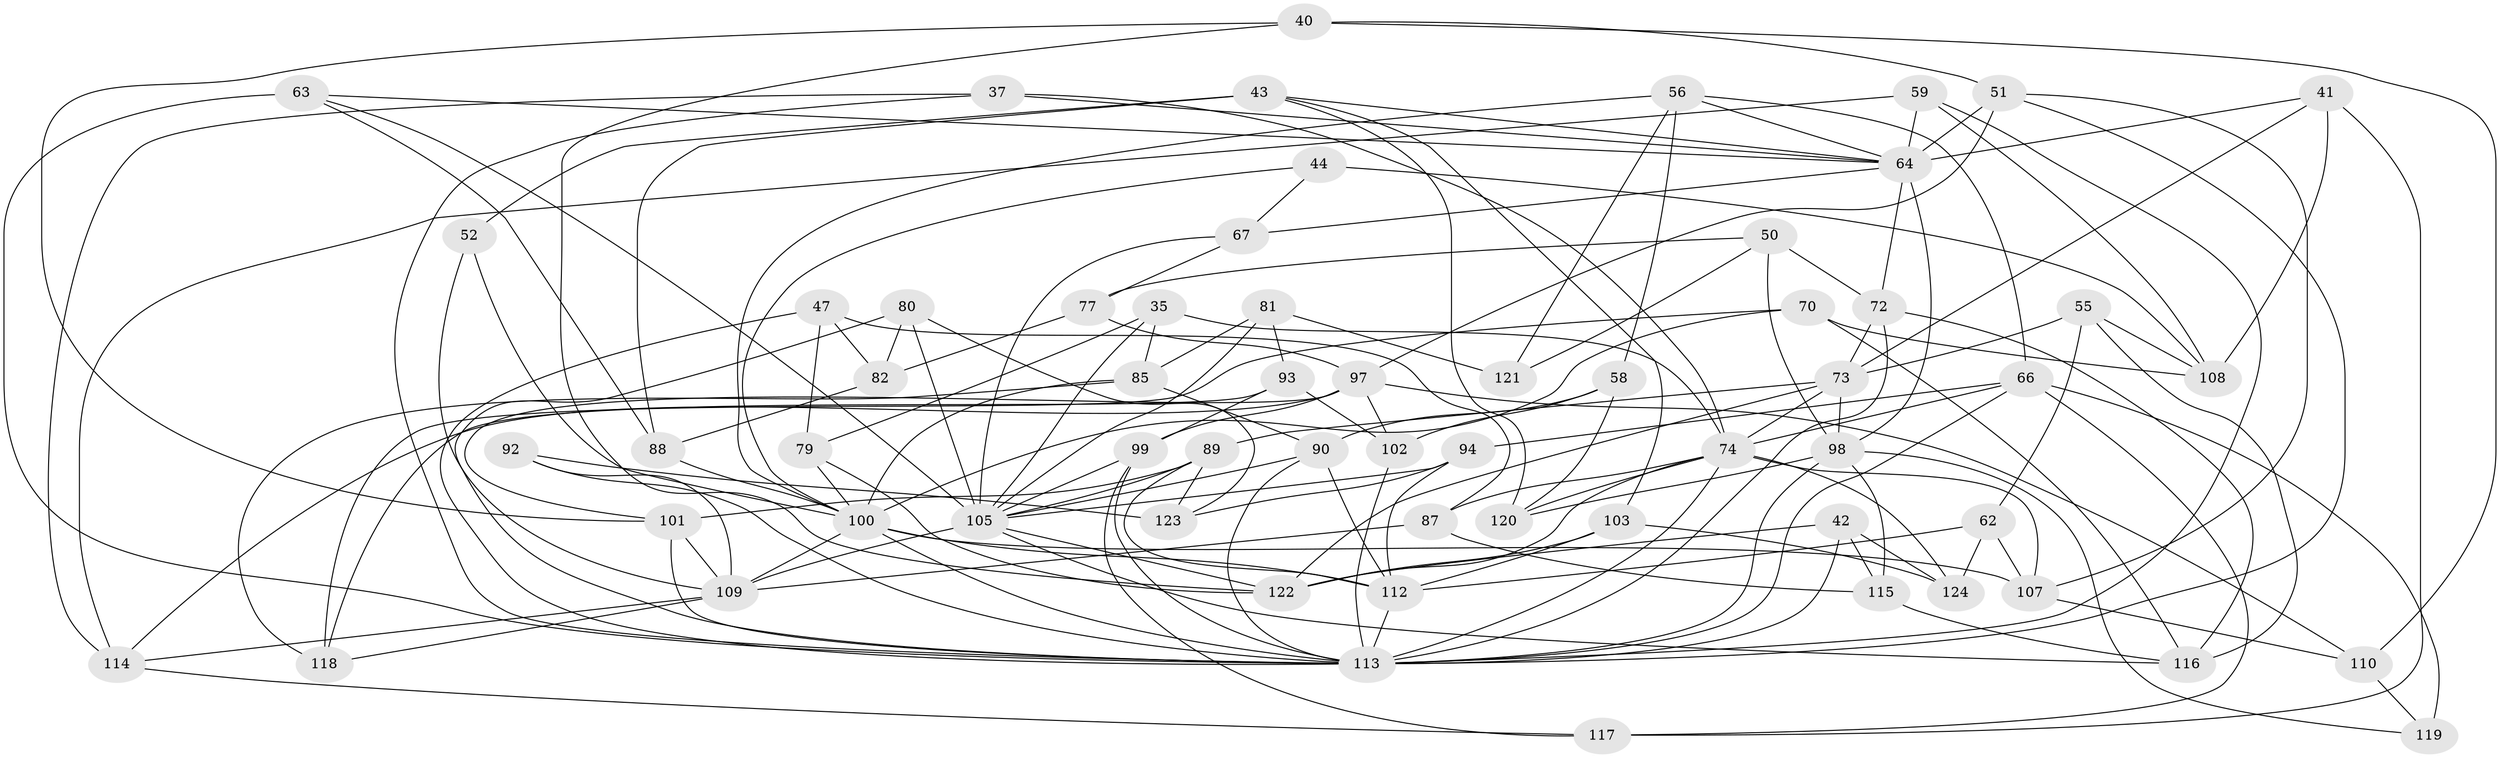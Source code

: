 // original degree distribution, {4: 1.0}
// Generated by graph-tools (version 1.1) at 2025/58/03/09/25 04:58:18]
// undirected, 62 vertices, 159 edges
graph export_dot {
graph [start="1"]
  node [color=gray90,style=filled];
  35;
  37;
  40;
  41;
  42;
  43 [super="+30"];
  44;
  47;
  50;
  51 [super="+31"];
  52;
  55;
  56 [super="+9"];
  58;
  59;
  62;
  63;
  64 [super="+11+4+22"];
  66 [super="+27+46+39"];
  67;
  70;
  72 [super="+19"];
  73 [super="+5+57"];
  74 [super="+33+65"];
  77;
  79 [super="+68"];
  80;
  81;
  82;
  85 [super="+53"];
  87;
  88;
  89 [super="+10"];
  90 [super="+60"];
  92;
  93;
  94;
  97 [super="+6+78"];
  98 [super="+71"];
  99 [super="+91"];
  100 [super="+16+95+49+84"];
  101 [super="+36"];
  102;
  103;
  105 [super="+18+61+96"];
  107 [super="+45"];
  108 [super="+24"];
  109 [super="+69"];
  110;
  112 [super="+13+76"];
  113 [super="+8+38+75+111"];
  114 [super="+23"];
  115;
  116 [super="+83"];
  117;
  118;
  119;
  120;
  121;
  122 [super="+104"];
  123;
  124;
  35 -- 85;
  35 -- 79;
  35 -- 105;
  35 -- 74;
  37 -- 74;
  37 -- 64;
  37 -- 114;
  37 -- 113;
  40 -- 51;
  40 -- 110;
  40 -- 101;
  40 -- 122;
  41 -- 117;
  41 -- 108;
  41 -- 64;
  41 -- 73;
  42 -- 124;
  42 -- 115;
  42 -- 113;
  42 -- 122;
  43 -- 52 [weight=2];
  43 -- 88;
  43 -- 103;
  43 -- 120;
  43 -- 64;
  44 -- 67;
  44 -- 108 [weight=2];
  44 -- 100;
  47 -- 79;
  47 -- 87;
  47 -- 82;
  47 -- 113;
  50 -- 77;
  50 -- 121;
  50 -- 72;
  50 -- 98;
  51 -- 97;
  51 -- 64 [weight=2];
  51 -- 113;
  51 -- 107;
  52 -- 100;
  52 -- 109;
  55 -- 62;
  55 -- 108;
  55 -- 73;
  55 -- 116;
  56 -- 121 [weight=2];
  56 -- 58;
  56 -- 64;
  56 -- 100;
  56 -- 66;
  58 -- 102;
  58 -- 120;
  58 -- 90;
  59 -- 108;
  59 -- 64;
  59 -- 113;
  59 -- 114;
  62 -- 124;
  62 -- 107;
  62 -- 112;
  63 -- 88;
  63 -- 64;
  63 -- 113;
  63 -- 105;
  64 -- 72;
  64 -- 67;
  64 -- 98 [weight=2];
  66 -- 113 [weight=3];
  66 -- 94;
  66 -- 119 [weight=2];
  66 -- 117;
  66 -- 74 [weight=2];
  67 -- 77;
  67 -- 105;
  70 -- 116;
  70 -- 118;
  70 -- 108;
  70 -- 100;
  72 -- 73 [weight=2];
  72 -- 116;
  72 -- 113;
  73 -- 98;
  73 -- 89;
  73 -- 74;
  73 -- 122;
  74 -- 87;
  74 -- 107 [weight=2];
  74 -- 113;
  74 -- 120;
  74 -- 122;
  74 -- 124;
  77 -- 82;
  77 -- 97;
  79 -- 100 [weight=2];
  79 -- 122 [weight=2];
  80 -- 82;
  80 -- 123;
  80 -- 113;
  80 -- 105;
  81 -- 93;
  81 -- 121;
  81 -- 105;
  81 -- 85;
  82 -- 88;
  85 -- 90 [weight=2];
  85 -- 100;
  85 -- 118;
  87 -- 115;
  87 -- 109;
  88 -- 100;
  89 -- 101 [weight=2];
  89 -- 123;
  89 -- 112;
  89 -- 105;
  90 -- 113 [weight=2];
  90 -- 112;
  90 -- 105 [weight=2];
  92 -- 109;
  92 -- 123;
  92 -- 113 [weight=2];
  93 -- 102;
  93 -- 118;
  93 -- 99;
  94 -- 123;
  94 -- 112;
  94 -- 105;
  97 -- 114 [weight=2];
  97 -- 102;
  97 -- 110;
  97 -- 101;
  97 -- 99;
  98 -- 115;
  98 -- 113 [weight=3];
  98 -- 119;
  98 -- 120;
  99 -- 117;
  99 -- 113;
  99 -- 105 [weight=2];
  100 -- 113 [weight=2];
  100 -- 112;
  100 -- 109 [weight=2];
  100 -- 107;
  101 -- 109;
  101 -- 113;
  102 -- 113;
  103 -- 124;
  103 -- 112;
  103 -- 122;
  105 -- 116 [weight=2];
  105 -- 109 [weight=2];
  105 -- 122;
  107 -- 110;
  109 -- 114;
  109 -- 118;
  110 -- 119;
  112 -- 113 [weight=2];
  114 -- 117;
  115 -- 116;
}
